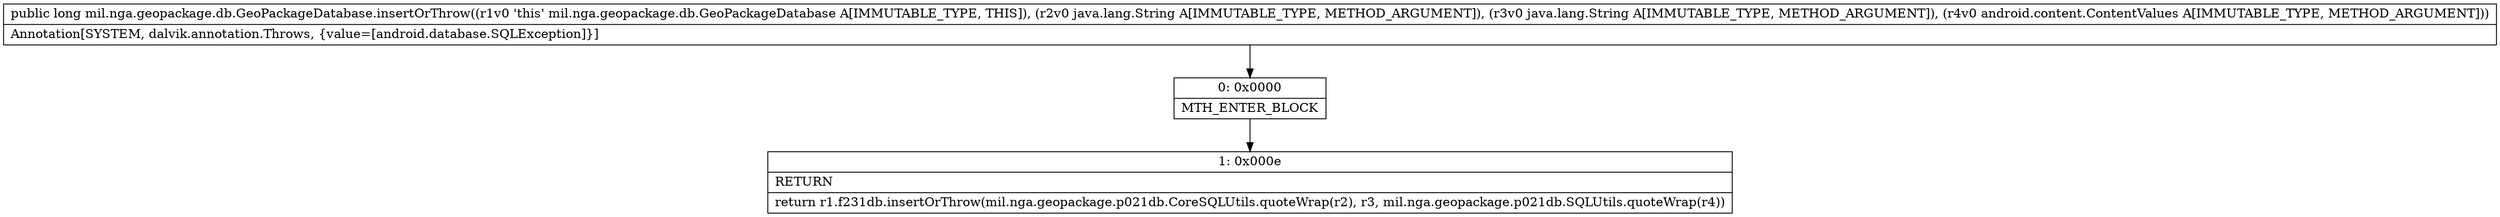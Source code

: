 digraph "CFG formil.nga.geopackage.db.GeoPackageDatabase.insertOrThrow(Ljava\/lang\/String;Ljava\/lang\/String;Landroid\/content\/ContentValues;)J" {
Node_0 [shape=record,label="{0\:\ 0x0000|MTH_ENTER_BLOCK\l}"];
Node_1 [shape=record,label="{1\:\ 0x000e|RETURN\l|return r1.f231db.insertOrThrow(mil.nga.geopackage.p021db.CoreSQLUtils.quoteWrap(r2), r3, mil.nga.geopackage.p021db.SQLUtils.quoteWrap(r4))\l}"];
MethodNode[shape=record,label="{public long mil.nga.geopackage.db.GeoPackageDatabase.insertOrThrow((r1v0 'this' mil.nga.geopackage.db.GeoPackageDatabase A[IMMUTABLE_TYPE, THIS]), (r2v0 java.lang.String A[IMMUTABLE_TYPE, METHOD_ARGUMENT]), (r3v0 java.lang.String A[IMMUTABLE_TYPE, METHOD_ARGUMENT]), (r4v0 android.content.ContentValues A[IMMUTABLE_TYPE, METHOD_ARGUMENT]))  | Annotation[SYSTEM, dalvik.annotation.Throws, \{value=[android.database.SQLException]\}]\l}"];
MethodNode -> Node_0;
Node_0 -> Node_1;
}

